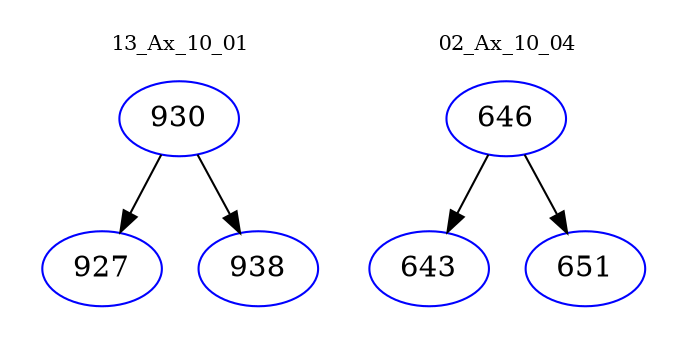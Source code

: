 digraph{
subgraph cluster_0 {
color = white
label = "13_Ax_10_01";
fontsize=10;
T0_930 [label="930", color="blue"]
T0_930 -> T0_927 [color="black"]
T0_927 [label="927", color="blue"]
T0_930 -> T0_938 [color="black"]
T0_938 [label="938", color="blue"]
}
subgraph cluster_1 {
color = white
label = "02_Ax_10_04";
fontsize=10;
T1_646 [label="646", color="blue"]
T1_646 -> T1_643 [color="black"]
T1_643 [label="643", color="blue"]
T1_646 -> T1_651 [color="black"]
T1_651 [label="651", color="blue"]
}
}
